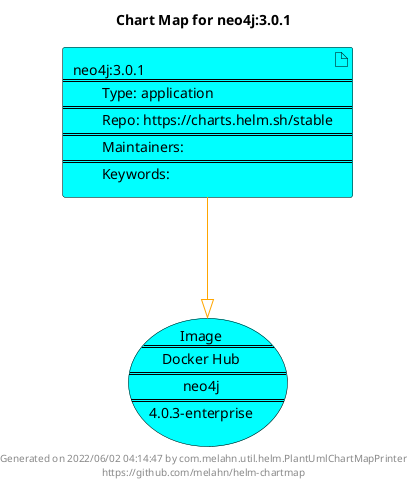 @startuml
skinparam linetype ortho
skinparam backgroundColor white
skinparam usecaseBorderColor black
skinparam usecaseArrowColor LightSlateGray
skinparam artifactBorderColor black
skinparam artifactArrowColor LightSlateGray

title Chart Map for neo4j:3.0.1

'There is one referenced Helm Chart
artifact "neo4j:3.0.1\n====\n\tType: application\n====\n\tRepo: https://charts.helm.sh/stable\n====\n\tMaintainers: \n====\n\tKeywords: " as neo4j_3_0_1 #Aqua

'There is one referenced Docker Image
usecase "Image\n====\nDocker Hub\n====\nneo4j\n====\n4.0.3-enterprise" as neo4j_4_0_3_enterprise #Aqua

'Chart Dependencies
neo4j_3_0_1--[#orange]-|>neo4j_4_0_3_enterprise

center footer Generated on 2022/06/02 04:14:47 by com.melahn.util.helm.PlantUmlChartMapPrinter\nhttps://github.com/melahn/helm-chartmap
@enduml
